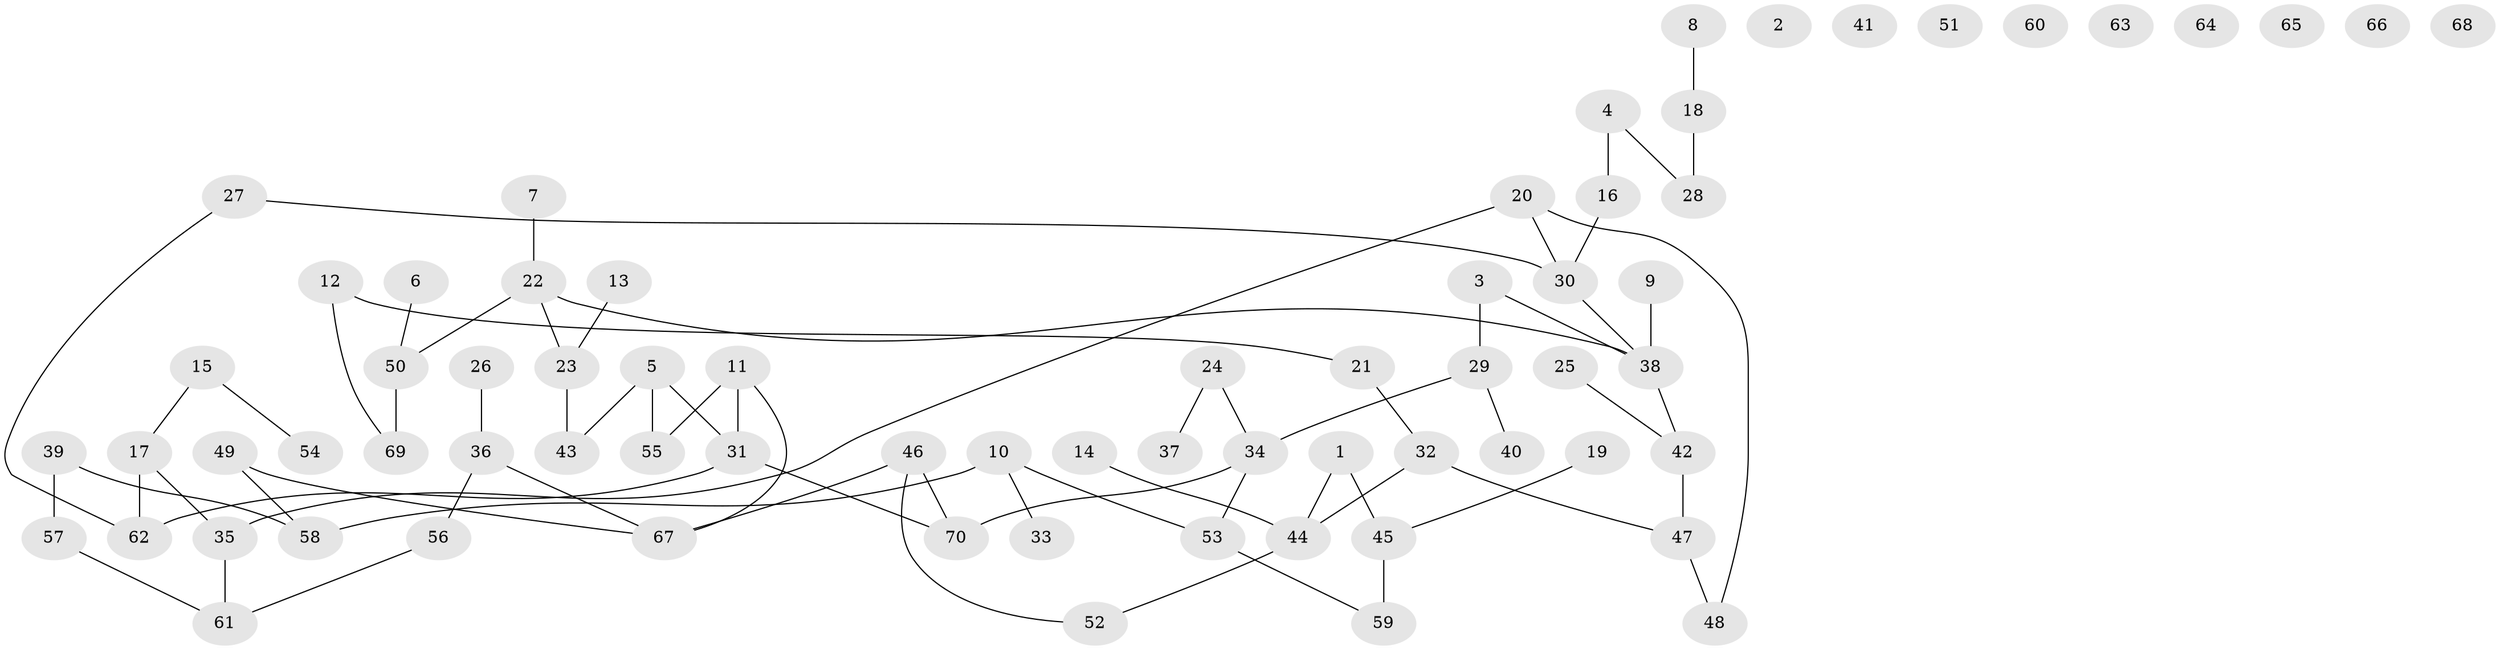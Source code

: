 // coarse degree distribution, {3: 0.29411764705882354, 2: 0.35294117647058826, 1: 0.14705882352941177, 5: 0.029411764705882353, 4: 0.17647058823529413}
// Generated by graph-tools (version 1.1) at 2025/35/03/04/25 23:35:54]
// undirected, 70 vertices, 72 edges
graph export_dot {
  node [color=gray90,style=filled];
  1;
  2;
  3;
  4;
  5;
  6;
  7;
  8;
  9;
  10;
  11;
  12;
  13;
  14;
  15;
  16;
  17;
  18;
  19;
  20;
  21;
  22;
  23;
  24;
  25;
  26;
  27;
  28;
  29;
  30;
  31;
  32;
  33;
  34;
  35;
  36;
  37;
  38;
  39;
  40;
  41;
  42;
  43;
  44;
  45;
  46;
  47;
  48;
  49;
  50;
  51;
  52;
  53;
  54;
  55;
  56;
  57;
  58;
  59;
  60;
  61;
  62;
  63;
  64;
  65;
  66;
  67;
  68;
  69;
  70;
  1 -- 44;
  1 -- 45;
  3 -- 29;
  3 -- 38;
  4 -- 16;
  4 -- 28;
  5 -- 31;
  5 -- 43;
  5 -- 55;
  6 -- 50;
  7 -- 22;
  8 -- 18;
  9 -- 38;
  10 -- 33;
  10 -- 53;
  10 -- 58;
  11 -- 31;
  11 -- 55;
  11 -- 67;
  12 -- 21;
  12 -- 69;
  13 -- 23;
  14 -- 44;
  15 -- 17;
  15 -- 54;
  16 -- 30;
  17 -- 35;
  17 -- 62;
  18 -- 28;
  19 -- 45;
  20 -- 30;
  20 -- 35;
  20 -- 48;
  21 -- 32;
  22 -- 23;
  22 -- 38;
  22 -- 50;
  23 -- 43;
  24 -- 34;
  24 -- 37;
  25 -- 42;
  26 -- 36;
  27 -- 30;
  27 -- 62;
  29 -- 34;
  29 -- 40;
  30 -- 38;
  31 -- 62;
  31 -- 70;
  32 -- 44;
  32 -- 47;
  34 -- 53;
  34 -- 70;
  35 -- 61;
  36 -- 56;
  36 -- 67;
  38 -- 42;
  39 -- 57;
  39 -- 58;
  42 -- 47;
  44 -- 52;
  45 -- 59;
  46 -- 52;
  46 -- 67;
  46 -- 70;
  47 -- 48;
  49 -- 58;
  49 -- 67;
  50 -- 69;
  53 -- 59;
  56 -- 61;
  57 -- 61;
}
